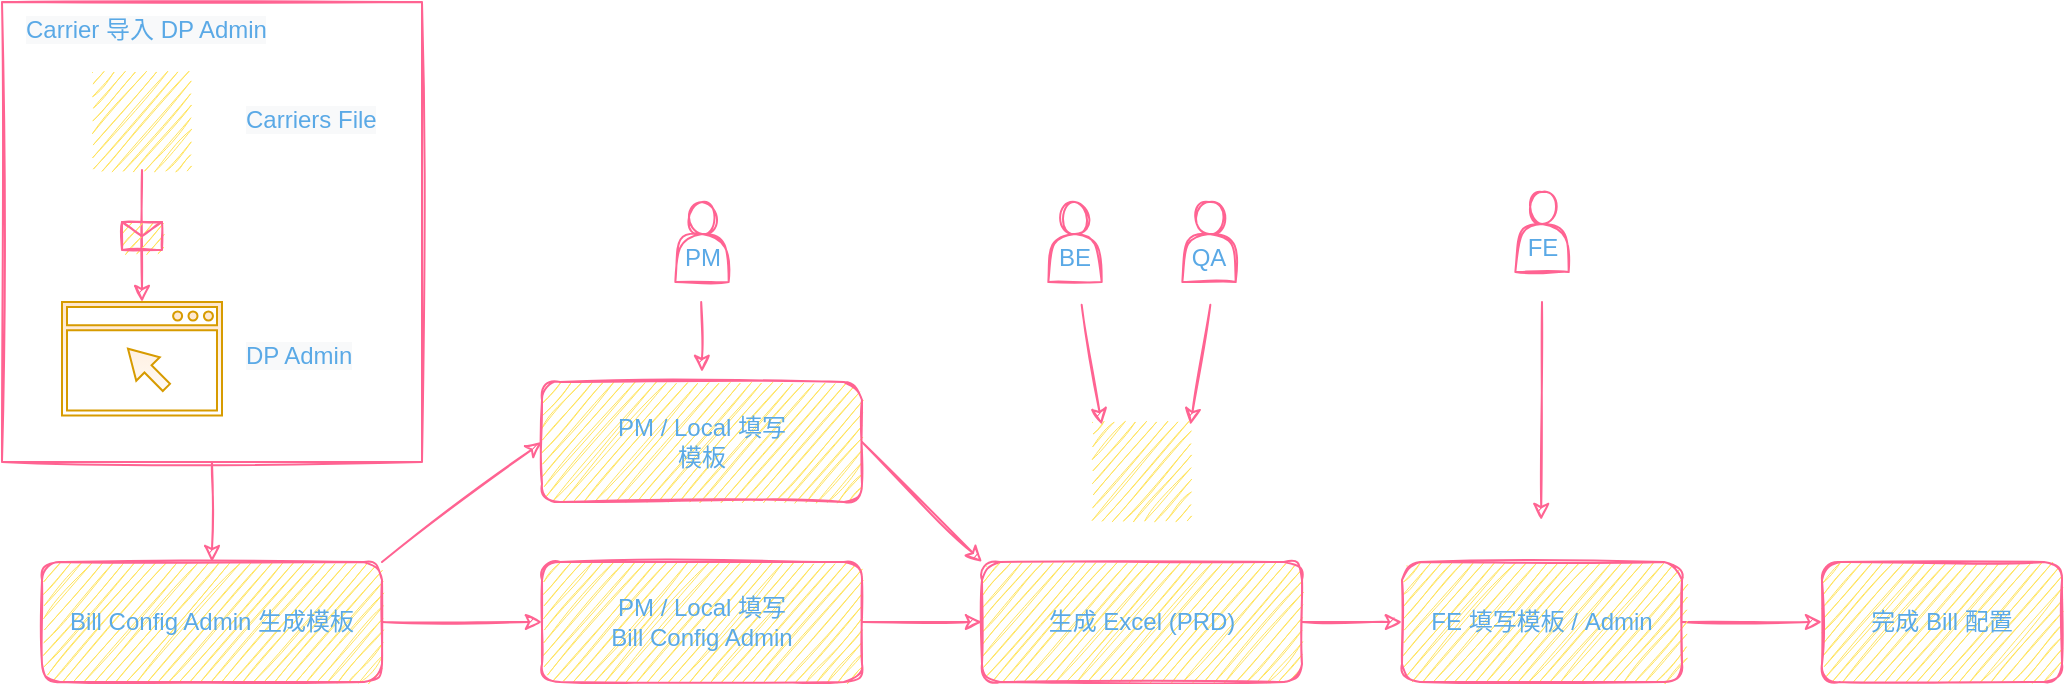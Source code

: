 <mxfile version="20.0.1" type="github">
  <diagram id="C5RBs43oDa-KdzZeNtuy" name="Page-1">
    <mxGraphModel dx="987" dy="589" grid="1" gridSize="10" guides="1" tooltips="1" connect="1" arrows="1" fold="1" page="1" pageScale="1" pageWidth="827" pageHeight="1169" math="0" shadow="0">
      <root>
        <mxCell id="WIyWlLk6GJQsqaUBKTNV-0" />
        <mxCell id="WIyWlLk6GJQsqaUBKTNV-1" parent="WIyWlLk6GJQsqaUBKTNV-0" />
        <mxCell id="x7Frr8k84MyhuP3hxfto-6" value="" style="rounded=0;whiteSpace=wrap;html=1;sketch=1;fontColor=#5AA9E6;strokeColor=#FF6392;fillColor=none;" vertex="1" parent="WIyWlLk6GJQsqaUBKTNV-1">
          <mxGeometry x="40" y="120" width="210" height="230" as="geometry" />
        </mxCell>
        <mxCell id="x7Frr8k84MyhuP3hxfto-1" style="edgeStyle=orthogonalEdgeStyle;curved=0;rounded=1;sketch=1;orthogonalLoop=1;jettySize=auto;html=1;exitX=0.5;exitY=1;exitDx=0;exitDy=0;entryX=0.5;entryY=0;entryDx=0;entryDy=0;fontColor=#5AA9E6;strokeColor=#FF6392;fillColor=#FFE45E;" edge="1" parent="WIyWlLk6GJQsqaUBKTNV-1" source="x7Frr8k84MyhuP3hxfto-6" target="x7Frr8k84MyhuP3hxfto-0">
          <mxGeometry relative="1" as="geometry">
            <mxPoint x="220" y="260" as="sourcePoint" />
          </mxGeometry>
        </mxCell>
        <mxCell id="x7Frr8k84MyhuP3hxfto-13" style="edgeStyle=orthogonalEdgeStyle;curved=0;rounded=1;sketch=1;orthogonalLoop=1;jettySize=auto;html=1;exitX=1;exitY=0.5;exitDx=0;exitDy=0;fontColor=#5AA9E6;strokeColor=#FF6392;fillColor=#FFE45E;entryX=0;entryY=0.5;entryDx=0;entryDy=0;" edge="1" parent="WIyWlLk6GJQsqaUBKTNV-1" source="x7Frr8k84MyhuP3hxfto-0" target="x7Frr8k84MyhuP3hxfto-16">
          <mxGeometry relative="1" as="geometry">
            <mxPoint x="270" y="429.714" as="targetPoint" />
          </mxGeometry>
        </mxCell>
        <mxCell id="x7Frr8k84MyhuP3hxfto-0" value="Bill Config Admin 生成模板" style="rounded=1;whiteSpace=wrap;html=1;fontSize=12;glass=0;strokeWidth=1;shadow=0;sketch=1;fillColor=#FFE45E;strokeColor=#FF6392;fontColor=#5AA9E6;" vertex="1" parent="WIyWlLk6GJQsqaUBKTNV-1">
          <mxGeometry x="60" y="400" width="170" height="60" as="geometry" />
        </mxCell>
        <mxCell id="x7Frr8k84MyhuP3hxfto-4" value="" style="endArrow=classic;html=1;rounded=1;sketch=1;fontColor=#5AA9E6;strokeColor=#FF6392;fillColor=#FFE45E;curved=0;exitX=0.5;exitY=1;exitDx=0;exitDy=0;" edge="1" parent="WIyWlLk6GJQsqaUBKTNV-1" source="x7Frr8k84MyhuP3hxfto-45" target="x7Frr8k84MyhuP3hxfto-41">
          <mxGeometry relative="1" as="geometry">
            <mxPoint x="145" y="200" as="sourcePoint" />
            <mxPoint x="145" y="270" as="targetPoint" />
          </mxGeometry>
        </mxCell>
        <mxCell id="x7Frr8k84MyhuP3hxfto-5" value="" style="shape=message;html=1;outlineConnect=0;rounded=0;sketch=1;fontColor=#5AA9E6;strokeColor=#FF6392;fillColor=#FFE45E;" vertex="1" parent="x7Frr8k84MyhuP3hxfto-4">
          <mxGeometry width="20" height="14" relative="1" as="geometry">
            <mxPoint x="-10" y="-7" as="offset" />
          </mxGeometry>
        </mxCell>
        <mxCell id="x7Frr8k84MyhuP3hxfto-12" value="&lt;meta charset=&quot;utf-8&quot;&gt;&lt;span style=&quot;color: rgb(90, 169, 230); font-family: Helvetica; font-size: 12px; font-style: normal; font-variant-ligatures: normal; font-variant-caps: normal; font-weight: 400; letter-spacing: normal; orphans: 2; text-align: center; text-indent: 0px; text-transform: none; widows: 2; word-spacing: 0px; -webkit-text-stroke-width: 0px; background-color: rgb(248, 249, 250); text-decoration-thickness: initial; text-decoration-style: initial; text-decoration-color: initial; float: none; display: inline !important;&quot;&gt;Carrier 导入 DP Admin&lt;/span&gt;" style="text;whiteSpace=wrap;html=1;fontColor=#5AA9E6;" vertex="1" parent="WIyWlLk6GJQsqaUBKTNV-1">
          <mxGeometry x="50" y="120" width="150" height="30" as="geometry" />
        </mxCell>
        <mxCell id="x7Frr8k84MyhuP3hxfto-14" value="PM / Local 填写 &lt;br&gt;模板" style="rounded=1;whiteSpace=wrap;html=1;fontSize=12;glass=0;strokeWidth=1;shadow=0;sketch=1;fillColor=#FFE45E;strokeColor=#FF6392;fontColor=#5AA9E6;" vertex="1" parent="WIyWlLk6GJQsqaUBKTNV-1">
          <mxGeometry x="310" y="310" width="160" height="60" as="geometry" />
        </mxCell>
        <mxCell id="x7Frr8k84MyhuP3hxfto-24" style="edgeStyle=orthogonalEdgeStyle;curved=0;rounded=1;sketch=1;orthogonalLoop=1;jettySize=auto;html=1;exitX=1;exitY=0.5;exitDx=0;exitDy=0;entryX=0;entryY=0.5;entryDx=0;entryDy=0;fontColor=#5AA9E6;strokeColor=#FF6392;fillColor=#FFE45E;" edge="1" parent="WIyWlLk6GJQsqaUBKTNV-1" source="x7Frr8k84MyhuP3hxfto-16" target="x7Frr8k84MyhuP3hxfto-22">
          <mxGeometry relative="1" as="geometry" />
        </mxCell>
        <mxCell id="x7Frr8k84MyhuP3hxfto-16" value="PM / Local 填写&lt;br&gt;Bill Config Admin" style="rounded=1;whiteSpace=wrap;html=1;fontSize=12;glass=0;strokeWidth=1;shadow=0;sketch=1;fillColor=#FFE45E;strokeColor=#FF6392;fontColor=#5AA9E6;" vertex="1" parent="WIyWlLk6GJQsqaUBKTNV-1">
          <mxGeometry x="310" y="400" width="160" height="60" as="geometry" />
        </mxCell>
        <mxCell id="x7Frr8k84MyhuP3hxfto-21" value="" style="endArrow=classic;html=1;rounded=1;sketch=1;fontColor=#5AA9E6;strokeColor=#FF6392;fillColor=#FFE45E;curved=0;entryX=0;entryY=0.5;entryDx=0;entryDy=0;exitX=1;exitY=0;exitDx=0;exitDy=0;" edge="1" parent="WIyWlLk6GJQsqaUBKTNV-1" source="x7Frr8k84MyhuP3hxfto-0" target="x7Frr8k84MyhuP3hxfto-14">
          <mxGeometry width="50" height="50" relative="1" as="geometry">
            <mxPoint x="180" y="560" as="sourcePoint" />
            <mxPoint x="230" y="510" as="targetPoint" />
          </mxGeometry>
        </mxCell>
        <mxCell id="x7Frr8k84MyhuP3hxfto-26" value="" style="edgeStyle=orthogonalEdgeStyle;curved=0;rounded=1;sketch=1;orthogonalLoop=1;jettySize=auto;html=1;fontColor=#5AA9E6;strokeColor=#FF6392;fillColor=#FFE45E;" edge="1" parent="WIyWlLk6GJQsqaUBKTNV-1" source="x7Frr8k84MyhuP3hxfto-22" target="x7Frr8k84MyhuP3hxfto-25">
          <mxGeometry relative="1" as="geometry" />
        </mxCell>
        <mxCell id="x7Frr8k84MyhuP3hxfto-22" value="生成 Excel (PRD)" style="rounded=1;whiteSpace=wrap;html=1;fontSize=12;glass=0;strokeWidth=1;shadow=0;sketch=1;fillColor=#FFE45E;strokeColor=#FF6392;fontColor=#5AA9E6;" vertex="1" parent="WIyWlLk6GJQsqaUBKTNV-1">
          <mxGeometry x="530" y="400" width="160" height="60" as="geometry" />
        </mxCell>
        <mxCell id="x7Frr8k84MyhuP3hxfto-23" value="" style="endArrow=classic;html=1;rounded=1;sketch=1;fontColor=#5AA9E6;strokeColor=#FF6392;fillColor=#FFE45E;curved=0;entryX=0;entryY=0;entryDx=0;entryDy=0;exitX=1;exitY=0.5;exitDx=0;exitDy=0;" edge="1" parent="WIyWlLk6GJQsqaUBKTNV-1" source="x7Frr8k84MyhuP3hxfto-14" target="x7Frr8k84MyhuP3hxfto-22">
          <mxGeometry width="50" height="50" relative="1" as="geometry">
            <mxPoint x="240" y="410" as="sourcePoint" />
            <mxPoint x="320" y="350" as="targetPoint" />
          </mxGeometry>
        </mxCell>
        <mxCell id="x7Frr8k84MyhuP3hxfto-32" value="" style="edgeStyle=orthogonalEdgeStyle;curved=0;rounded=1;sketch=1;orthogonalLoop=1;jettySize=auto;html=1;fontColor=#5AA9E6;strokeColor=#FF6392;fillColor=#FFE45E;" edge="1" parent="WIyWlLk6GJQsqaUBKTNV-1" source="x7Frr8k84MyhuP3hxfto-25" target="x7Frr8k84MyhuP3hxfto-31">
          <mxGeometry relative="1" as="geometry" />
        </mxCell>
        <mxCell id="x7Frr8k84MyhuP3hxfto-25" value="FE 填写模板 / Admin" style="fillColor=#FFE45E;strokeColor=#FF6392;fontColor=#5AA9E6;rounded=1;glass=0;strokeWidth=1;shadow=0;sketch=1;align=center;whiteSpace=wrap;html=1;labelBackgroundColor=none;labelBorderColor=none;" vertex="1" parent="WIyWlLk6GJQsqaUBKTNV-1">
          <mxGeometry x="740" y="400" width="140" height="60" as="geometry" />
        </mxCell>
        <mxCell id="x7Frr8k84MyhuP3hxfto-31" value="完成 Bill 配置" style="whiteSpace=wrap;html=1;fillColor=#FFE45E;strokeColor=#FF6392;fontColor=#5AA9E6;rounded=1;glass=0;strokeWidth=1;shadow=0;sketch=1;labelBackgroundColor=none;labelBorderColor=none;" vertex="1" parent="WIyWlLk6GJQsqaUBKTNV-1">
          <mxGeometry x="950" y="400" width="120" height="60" as="geometry" />
        </mxCell>
        <mxCell id="x7Frr8k84MyhuP3hxfto-33" value="&lt;br&gt;QA" style="shape=actor;whiteSpace=wrap;html=1;rounded=0;labelBackgroundColor=none;labelBorderColor=none;sketch=1;fontColor=#5AA9E6;strokeColor=#FF6392;fillColor=none;" vertex="1" parent="WIyWlLk6GJQsqaUBKTNV-1">
          <mxGeometry x="630.17" y="220" width="26.67" height="40" as="geometry" />
        </mxCell>
        <mxCell id="x7Frr8k84MyhuP3hxfto-41" value="" style="sketch=0;pointerEvents=1;shadow=0;dashed=0;html=1;strokeColor=#d79b00;fillColor=#ffe6cc;aspect=fixed;labelPosition=center;verticalLabelPosition=bottom;verticalAlign=top;align=center;outlineConnect=0;shape=mxgraph.vvd.web_browser;rounded=0;labelBackgroundColor=none;labelBorderColor=none;fontSize=12;gradientColor=#ffffff;" vertex="1" parent="WIyWlLk6GJQsqaUBKTNV-1">
          <mxGeometry x="70" y="270" width="80" height="56.8" as="geometry" />
        </mxCell>
        <mxCell id="x7Frr8k84MyhuP3hxfto-43" value="&lt;span style=&quot;color: rgb(90, 169, 230); font-family: Helvetica; font-size: 12px; font-style: normal; font-variant-ligatures: normal; font-variant-caps: normal; font-weight: 400; letter-spacing: normal; orphans: 2; text-align: center; text-indent: 0px; text-transform: none; widows: 2; word-spacing: 0px; -webkit-text-stroke-width: 0px; background-color: rgb(248, 249, 250); text-decoration-thickness: initial; text-decoration-style: initial; text-decoration-color: initial; float: none; display: inline !important;&quot;&gt;DP Admin&lt;br&gt;&lt;/span&gt;" style="text;whiteSpace=wrap;html=1;fontColor=#5AA9E6;" vertex="1" parent="WIyWlLk6GJQsqaUBKTNV-1">
          <mxGeometry x="160" y="283.4" width="60" height="30" as="geometry" />
        </mxCell>
        <mxCell id="x7Frr8k84MyhuP3hxfto-45" value="" style="shape=image;html=1;verticalAlign=top;verticalLabelPosition=bottom;labelBackgroundColor=#ffffff;imageAspect=0;aspect=fixed;image=https://cdn0.iconfinder.com/data/icons/logos-brands/24/logo_brand_brands_logos_excel-128.png;rounded=0;labelBorderColor=none;sketch=1;fontSize=12;fontColor=#5AA9E6;strokeColor=#FF6392;fillColor=none;gradientColor=#ffffff;imageBackground=#FFE45E;imageBorder=none;fillStyle=auto;" vertex="1" parent="WIyWlLk6GJQsqaUBKTNV-1">
          <mxGeometry x="85.5" y="155" width="49" height="49" as="geometry" />
        </mxCell>
        <mxCell id="x7Frr8k84MyhuP3hxfto-46" value="&lt;span style=&quot;color: rgb(90, 169, 230); font-family: Helvetica; font-size: 12px; font-style: normal; font-variant-ligatures: normal; font-variant-caps: normal; font-weight: 400; letter-spacing: normal; orphans: 2; text-align: center; text-indent: 0px; text-transform: none; widows: 2; word-spacing: 0px; -webkit-text-stroke-width: 0px; background-color: rgb(248, 249, 250); text-decoration-thickness: initial; text-decoration-style: initial; text-decoration-color: initial; float: none; display: inline !important;&quot;&gt;Carriers File&lt;/span&gt;" style="text;whiteSpace=wrap;html=1;fontColor=#5AA9E6;" vertex="1" parent="WIyWlLk6GJQsqaUBKTNV-1">
          <mxGeometry x="160" y="164.5" width="130" height="30" as="geometry" />
        </mxCell>
        <mxCell id="x7Frr8k84MyhuP3hxfto-47" value="&lt;br&gt;BE" style="shape=actor;whiteSpace=wrap;html=1;rounded=0;labelBackgroundColor=none;labelBorderColor=none;sketch=1;fontColor=#5AA9E6;strokeColor=#FF6392;fillColor=none;" vertex="1" parent="WIyWlLk6GJQsqaUBKTNV-1">
          <mxGeometry x="563.17" y="220" width="26.67" height="40" as="geometry" />
        </mxCell>
        <mxCell id="x7Frr8k84MyhuP3hxfto-53" value="" style="endArrow=classic;html=1;rounded=1;sketch=1;fontSize=12;fontColor=#5AA9E6;strokeColor=#FF6392;fillColor=#FFE45E;curved=0;" edge="1" parent="WIyWlLk6GJQsqaUBKTNV-1">
          <mxGeometry width="50" height="50" relative="1" as="geometry">
            <mxPoint x="579.84" y="271.4" as="sourcePoint" />
            <mxPoint x="589.84" y="331.4" as="targetPoint" />
          </mxGeometry>
        </mxCell>
        <mxCell id="x7Frr8k84MyhuP3hxfto-54" value="" style="endArrow=classic;html=1;rounded=1;sketch=1;fontSize=12;fontColor=#5AA9E6;strokeColor=#FF6392;fillColor=#FFE45E;curved=0;" edge="1" parent="WIyWlLk6GJQsqaUBKTNV-1">
          <mxGeometry width="50" height="50" relative="1" as="geometry">
            <mxPoint x="644.17" y="271.4" as="sourcePoint" />
            <mxPoint x="634.17" y="331.4" as="targetPoint" />
          </mxGeometry>
        </mxCell>
        <mxCell id="x7Frr8k84MyhuP3hxfto-55" value="" style="shape=image;html=1;verticalAlign=top;verticalLabelPosition=bottom;labelBackgroundColor=#ffffff;imageAspect=0;aspect=fixed;image=https://cdn0.iconfinder.com/data/icons/logos-brands/24/logo_brand_brands_logos_excel-128.png;rounded=0;labelBorderColor=none;sketch=1;fontSize=12;fontColor=#5AA9E6;strokeColor=#FF6392;fillColor=none;gradientColor=#ffffff;imageBackground=#FFE45E;imageBorder=none;fillStyle=auto;" vertex="1" parent="WIyWlLk6GJQsqaUBKTNV-1">
          <mxGeometry x="585.51" y="330" width="49" height="49" as="geometry" />
        </mxCell>
        <mxCell id="x7Frr8k84MyhuP3hxfto-56" value="&lt;br&gt;FE" style="shape=actor;whiteSpace=wrap;html=1;rounded=0;labelBackgroundColor=none;labelBorderColor=none;sketch=1;fontColor=#5AA9E6;strokeColor=#FF6392;fillColor=none;" vertex="1" parent="WIyWlLk6GJQsqaUBKTNV-1">
          <mxGeometry x="796.67" y="215" width="26.67" height="40" as="geometry" />
        </mxCell>
        <mxCell id="x7Frr8k84MyhuP3hxfto-57" value="&lt;br&gt;PM" style="shape=actor;whiteSpace=wrap;html=1;rounded=0;labelBackgroundColor=none;labelBorderColor=none;sketch=1;fontColor=#5AA9E6;strokeColor=#FF6392;fillColor=none;" vertex="1" parent="WIyWlLk6GJQsqaUBKTNV-1">
          <mxGeometry x="376.67" y="220" width="26.67" height="40" as="geometry" />
        </mxCell>
        <mxCell id="x7Frr8k84MyhuP3hxfto-58" value="" style="endArrow=classic;html=1;rounded=1;sketch=1;fontSize=12;fontColor=#5AA9E6;strokeColor=#FF6392;fillColor=#FFE45E;curved=0;" edge="1" parent="WIyWlLk6GJQsqaUBKTNV-1">
          <mxGeometry width="50" height="50" relative="1" as="geometry">
            <mxPoint x="810" y="270" as="sourcePoint" />
            <mxPoint x="809.6" y="379" as="targetPoint" />
          </mxGeometry>
        </mxCell>
        <mxCell id="x7Frr8k84MyhuP3hxfto-59" value="" style="endArrow=classic;html=1;rounded=1;sketch=1;fontSize=12;fontColor=#5AA9E6;strokeColor=#FF6392;fillColor=#FFE45E;curved=0;" edge="1" parent="WIyWlLk6GJQsqaUBKTNV-1">
          <mxGeometry width="50" height="50" relative="1" as="geometry">
            <mxPoint x="389.6" y="270" as="sourcePoint" />
            <mxPoint x="389.99" y="305" as="targetPoint" />
          </mxGeometry>
        </mxCell>
      </root>
    </mxGraphModel>
  </diagram>
</mxfile>

